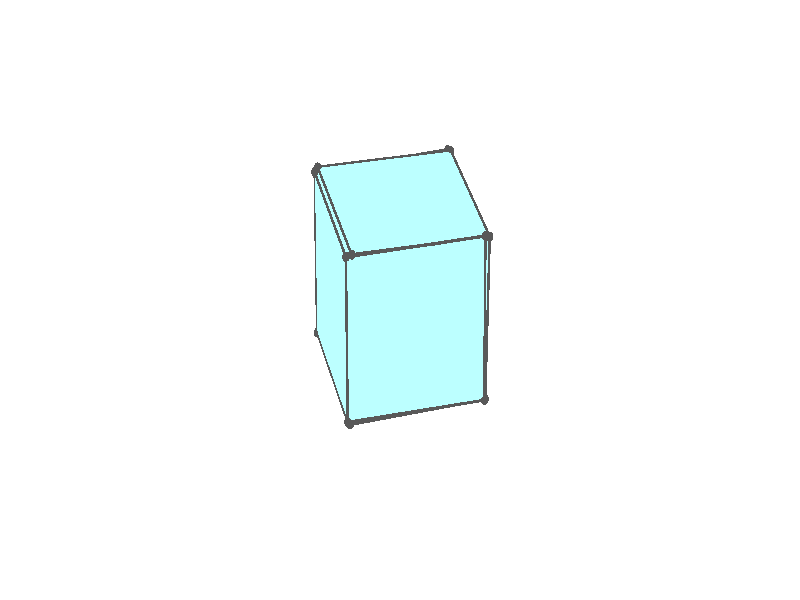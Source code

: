#version 3.7;
global_settings{assumed_gamma 1.0}
camera{perspective location <18.750000000000000000000000, 10.825317547305481014063844, 12.499999999999996447286321> right <0.133333333333333331482962, -0.230940107675850353485814, -0.000000000000000000000000> up <-0.064951905283832905846353, -0.037499999999999998612221, 0.129903810567665811692706> direction <0.750000000000000111022302, 0.433012701892219298294151, 0.499999999999999944488849> sky <-0.433012701892219298294151, -0.249999999999999944488849, 0.866025403784438707610605> look_at <18.000000000000000000000000, 10.392304845413262270881205, 11.999999999999996447286321>}
light_source{<18.750000000000000000000000, 10.825317547305481014063844, 12.499999999999996447286321> rgb<1.0,1.0,1.0>}
background{rgb<1,1,1>}
union{union{object{union{sphere{<0.000000000000000049995996, 0.816496580927725923437777, -0.477009958830490743419972>,0.029999999999999998889777}sphere{<-0.816496580927725923437777, 0.000000000000000099991992, -0.477009958830490743419972>,0.029999999999999998889777}sphere{<-0.000000000000000149987989, -0.816496580927725923437777, -0.477009958830490743419972>,0.029999999999999998889777}sphere{<0.816496580927725923437777, -0.000000000000000199983985, -0.477009958830490743419972>,0.029999999999999998889777}} pigment{rgb<0.1,0.1,0.1>}}object{union{cylinder{<0.000000000000000049995996, 0.816496580927725923437777, -0.477009958830490743419972>,<-0.816496580927725923437777, 0.000000000000000099991992, -0.477009958830490743419972>,0.010000000000000000208167}cylinder{<-0.816496580927725923437777, 0.000000000000000099991992, -0.477009958830490743419972>,<-0.000000000000000149987989, -0.816496580927725923437777, -0.477009958830490743419972>,0.010000000000000000208167}cylinder{<-0.000000000000000149987989, -0.816496580927725923437777, -0.477009958830490743419972>,<0.816496580927725923437777, -0.000000000000000199983985, -0.477009958830490743419972>,0.010000000000000000208167}cylinder{<0.816496580927725923437777, -0.000000000000000199983985, -0.477009958830490743419972>,<0.000000000000000049995996, 0.816496580927725923437777, -0.477009958830490743419972>,0.010000000000000000208167}} pigment{rgb<0.1,0.1,0.1>}}object{polygon{4.000000000000000000000000,<0.000000000000000049995996, 0.816496580927725923437777, -0.477009958830490743419972>,<-0.816496580927725923437777, 0.000000000000000099991992, -0.477009958830490743419972>,<-0.000000000000000149987989, -0.816496580927725923437777, -0.477009958830490743419972>,<0.816496580927725923437777, -0.000000000000000199983985, -0.477009958830490743419972>} pigment{rgbft<0.5,1.0,1.0,0.1,0.1>}}}union{object{union{sphere{<-0.000000000000000027755576, 0.816496580927725923437777, -0.477009958830490632397670>,0.029999999999999998889777}sphere{<-0.816496580927725812415474, 0.000000000000000027755576, -0.477009958830490854442274>,0.029999999999999998889777}sphere{<-0.831284994717739311731464, 0.014788413790013249515809, 0.677501166697749068745793>,0.029999999999999998889777}sphere{<-0.014788413790013582582716, 0.831284994717739089686859, 0.677501166697749512835003>,0.029999999999999998889777}} pigment{rgb<0.1,0.1,0.1>}}object{union{cylinder{<-0.000000000000000027755576, 0.816496580927725923437777, -0.477009958830490632397670>,<-0.816496580927725812415474, 0.000000000000000027755576, -0.477009958830490854442274>,0.010000000000000000208167}cylinder{<-0.816496580927725812415474, 0.000000000000000027755576, -0.477009958830490854442274>,<-0.831284994717739311731464, 0.014788413790013249515809, 0.677501166697749068745793>,0.010000000000000000208167}cylinder{<-0.831284994717739311731464, 0.014788413790013249515809, 0.677501166697749068745793>,<-0.014788413790013582582716, 0.831284994717739089686859, 0.677501166697749512835003>,0.010000000000000000208167}cylinder{<-0.014788413790013582582716, 0.831284994717739089686859, 0.677501166697749512835003>,<-0.000000000000000027755576, 0.816496580927725923437777, -0.477009958830490632397670>,0.010000000000000000208167}} pigment{rgb<0.1,0.1,0.1>}}object{polygon{4.000000000000000000000000,<-0.000000000000000027755576, 0.816496580927725923437777, -0.477009958830490632397670>,<-0.816496580927725812415474, 0.000000000000000027755576, -0.477009958830490854442274>,<-0.831284994717739311731464, 0.014788413790013249515809, 0.677501166697749068745793>,<-0.014788413790013582582716, 0.831284994717739089686859, 0.677501166697749512835003>} pigment{rgbft<0.5,1.0,1.0,0.1,0.1>}}}union{object{union{sphere{<0.801172470632587563343918, 0.015324110295137860493497, 0.719322256089419909130811>,0.029999999999999998889777}sphere{<-0.015324110295138415605010, -0.801172470632587785388523, 0.719322256089419465041601>,0.029999999999999998889777}sphere{<-0.831284994717739200709161, 0.014788413790013277271385, 0.677501166697749068745793>,0.029999999999999998889777}sphere{<-0.014788413790013665849443, 0.831284994717738978664556, 0.677501166697749290790398>,0.029999999999999998889777}} pigment{rgb<0.1,0.1,0.1>}}object{union{cylinder{<0.801172470632587563343918, 0.015324110295137860493497, 0.719322256089419909130811>,<-0.015324110295138415605010, -0.801172470632587785388523, 0.719322256089419465041601>,0.010000000000000000208167}cylinder{<-0.015324110295138415605010, -0.801172470632587785388523, 0.719322256089419465041601>,<-0.831284994717739200709161, 0.014788413790013277271385, 0.677501166697749068745793>,0.010000000000000000208167}cylinder{<-0.831284994717739200709161, 0.014788413790013277271385, 0.677501166697749068745793>,<-0.014788413790013665849443, 0.831284994717738978664556, 0.677501166697749290790398>,0.010000000000000000208167}cylinder{<-0.014788413790013665849443, 0.831284994717738978664556, 0.677501166697749290790398>,<0.801172470632587563343918, 0.015324110295137860493497, 0.719322256089419909130811>,0.010000000000000000208167}} pigment{rgb<0.1,0.1,0.1>}}object{polygon{4.000000000000000000000000,<0.801172470632587563343918, 0.015324110295137860493497, 0.719322256089419909130811>,<-0.015324110295138415605010, -0.801172470632587785388523, 0.719322256089419465041601>,<-0.831284994717739200709161, 0.014788413790013277271385, 0.677501166697749068745793>,<-0.014788413790013665849443, 0.831284994717738978664556, 0.677501166697749290790398>} pigment{rgbft<0.5,1.0,1.0,0.1,0.1>}}}union{object{union{sphere{<-0.831284994717739533776069, -0.014788413790013499315990, 0.677501166697749401812700>,0.029999999999999998889777}sphere{<-0.816496580927726145482382, 0.000000000000000111022302, -0.477009958830490798931123>,0.029999999999999998889777}sphere{<-0.000000000000000083266727, -0.816496580927725812415474, -0.477009958830490798931123>,0.029999999999999998889777}sphere{<-0.014788413790013471560414, -0.831284994717739644798371, 0.677501166697749512835003>,0.029999999999999998889777}} pigment{rgb<0.1,0.1,0.1>}}object{union{cylinder{<-0.831284994717739533776069, -0.014788413790013499315990, 0.677501166697749401812700>,<-0.816496580927726145482382, 0.000000000000000111022302, -0.477009958830490798931123>,0.010000000000000000208167}cylinder{<-0.816496580927726145482382, 0.000000000000000111022302, -0.477009958830490798931123>,<-0.000000000000000083266727, -0.816496580927725812415474, -0.477009958830490798931123>,0.010000000000000000208167}cylinder{<-0.000000000000000083266727, -0.816496580927725812415474, -0.477009958830490798931123>,<-0.014788413790013471560414, -0.831284994717739644798371, 0.677501166697749512835003>,0.010000000000000000208167}cylinder{<-0.014788413790013471560414, -0.831284994717739644798371, 0.677501166697749512835003>,<-0.831284994717739533776069, -0.014788413790013499315990, 0.677501166697749401812700>,0.010000000000000000208167}} pigment{rgb<0.1,0.1,0.1>}}object{polygon{4.000000000000000000000000,<-0.831284994717739533776069, -0.014788413790013499315990, 0.677501166697749401812700>,<-0.816496580927726145482382, 0.000000000000000111022302, -0.477009958830490798931123>,<-0.000000000000000083266727, -0.816496580927725812415474, -0.477009958830490798931123>,<-0.014788413790013471560414, -0.831284994717739644798371, 0.677501166697749512835003>} pigment{rgbft<0.5,1.0,1.0,0.1,0.1>}}}union{object{union{sphere{<0.816228732675163937138052, -0.029844675832589536573769, 0.698411711393584488938302>,0.029999999999999998889777}sphere{<0.831017146465177214409437, -0.015056262042575927970200, -0.456099414134655711805522>,0.029999999999999998889777}sphere{<-0.000000000000000085001450, -0.816496580927725923437777, -0.477009958830490798931123>,0.029999999999999998889777}sphere{<-0.014788413790013471560414, -0.831284994717739533776069, 0.677501166697749512835003>,0.029999999999999998889777}} pigment{rgb<0.1,0.1,0.1>}}object{union{cylinder{<0.816228732675163937138052, -0.029844675832589536573769, 0.698411711393584488938302>,<0.831017146465177214409437, -0.015056262042575927970200, -0.456099414134655711805522>,0.010000000000000000208167}cylinder{<0.831017146465177214409437, -0.015056262042575927970200, -0.456099414134655711805522>,<-0.000000000000000085001450, -0.816496580927725923437777, -0.477009958830490798931123>,0.010000000000000000208167}cylinder{<-0.000000000000000085001450, -0.816496580927725923437777, -0.477009958830490798931123>,<-0.014788413790013471560414, -0.831284994717739533776069, 0.677501166697749512835003>,0.010000000000000000208167}cylinder{<-0.014788413790013471560414, -0.831284994717739533776069, 0.677501166697749512835003>,<0.816228732675163937138052, -0.029844675832589536573769, 0.698411711393584488938302>,0.010000000000000000208167}} pigment{rgb<0.1,0.1,0.1>}}object{polygon{4.000000000000000000000000,<0.816228732675163937138052, -0.029844675832589536573769, 0.698411711393584488938302>,<0.831017146465177214409437, -0.015056262042575927970200, -0.456099414134655711805522>,<-0.000000000000000085001450, -0.816496580927725923437777, -0.477009958830490798931123>,<-0.014788413790013471560414, -0.831284994717739533776069, 0.677501166697749512835003>} pigment{rgbft<0.5,1.0,1.0,0.1,0.1>}}}union{object{union{sphere{<0.816228732675163937138052, -0.029844675832589540043216, 0.698411711393584488938302>,0.029999999999999998889777}sphere{<0.831017146465177103387134, -0.015056262042575921031307, -0.456099414134655711805522>,0.029999999999999998889777}sphere{<0.044623387069317961561854, 0.830471747406766880317264, -0.455341949143962643198336>,0.029999999999999998889777}sphere{<0.029834973279304580207061, 0.815683333616753269978972, 0.699169176384277668567790>,0.029999999999999998889777}} pigment{rgb<0.1,0.1,0.1>}}object{union{cylinder{<0.816228732675163937138052, -0.029844675832589540043216, 0.698411711393584488938302>,<0.831017146465177103387134, -0.015056262042575921031307, -0.456099414134655711805522>,0.010000000000000000208167}cylinder{<0.831017146465177103387134, -0.015056262042575921031307, -0.456099414134655711805522>,<0.044623387069317961561854, 0.830471747406766880317264, -0.455341949143962643198336>,0.010000000000000000208167}cylinder{<0.044623387069317961561854, 0.830471747406766880317264, -0.455341949143962643198336>,<0.029834973279304580207061, 0.815683333616753269978972, 0.699169176384277668567790>,0.010000000000000000208167}cylinder{<0.029834973279304580207061, 0.815683333616753269978972, 0.699169176384277668567790>,<0.816228732675163937138052, -0.029844675832589540043216, 0.698411711393584488938302>,0.010000000000000000208167}} pigment{rgb<0.1,0.1,0.1>}}object{polygon{4.000000000000000000000000,<0.816228732675163937138052, -0.029844675832589540043216, 0.698411711393584488938302>,<0.831017146465177103387134, -0.015056262042575921031307, -0.456099414134655711805522>,<0.044623387069317961561854, 0.830471747406766880317264, -0.455341949143962643198336>,<0.029834973279304580207061, 0.815683333616753269978972, 0.699169176384277668567790>} pigment{rgbft<0.5,1.0,1.0,0.1,0.1>}}}}
